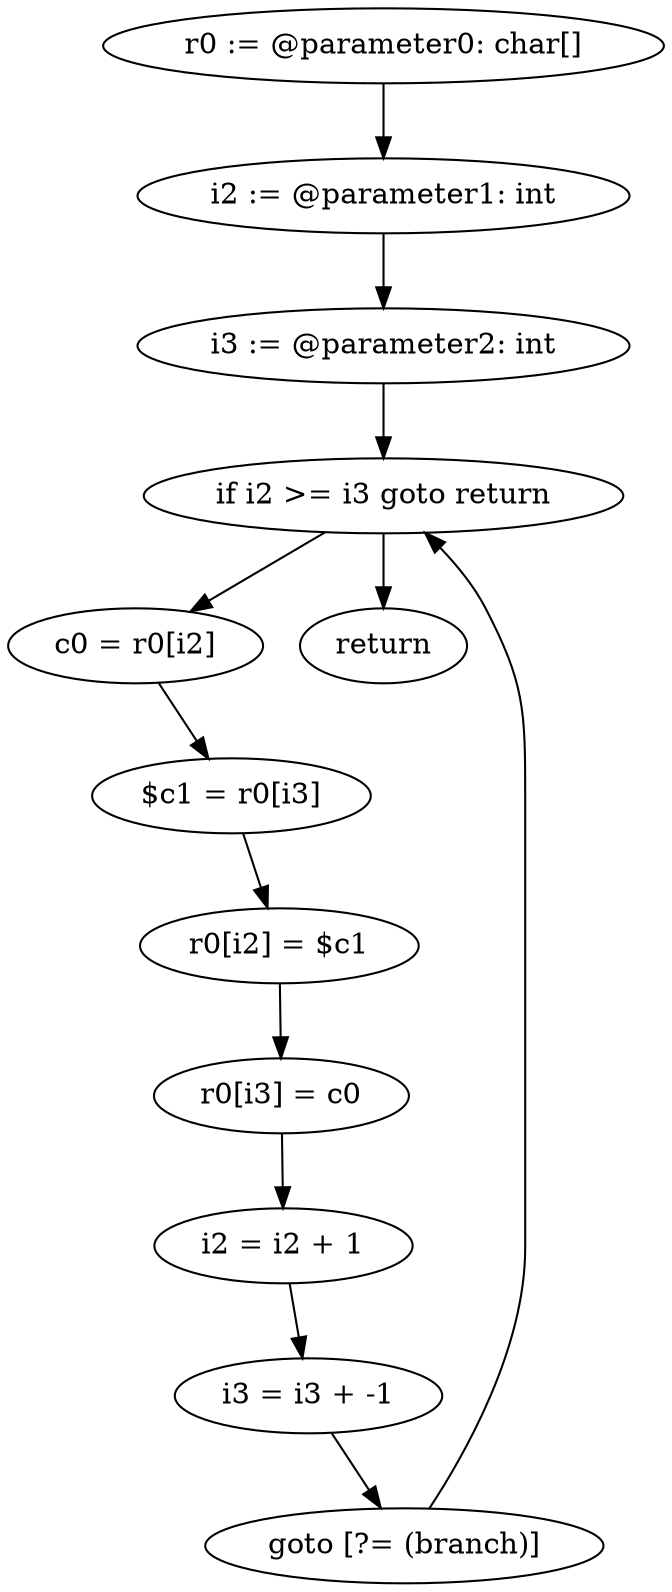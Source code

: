 digraph "unitGraph" {
    "r0 := @parameter0: char[]"
    "i2 := @parameter1: int"
    "i3 := @parameter2: int"
    "if i2 >= i3 goto return"
    "c0 = r0[i2]"
    "$c1 = r0[i3]"
    "r0[i2] = $c1"
    "r0[i3] = c0"
    "i2 = i2 + 1"
    "i3 = i3 + -1"
    "goto [?= (branch)]"
    "return"
    "r0 := @parameter0: char[]"->"i2 := @parameter1: int";
    "i2 := @parameter1: int"->"i3 := @parameter2: int";
    "i3 := @parameter2: int"->"if i2 >= i3 goto return";
    "if i2 >= i3 goto return"->"c0 = r0[i2]";
    "if i2 >= i3 goto return"->"return";
    "c0 = r0[i2]"->"$c1 = r0[i3]";
    "$c1 = r0[i3]"->"r0[i2] = $c1";
    "r0[i2] = $c1"->"r0[i3] = c0";
    "r0[i3] = c0"->"i2 = i2 + 1";
    "i2 = i2 + 1"->"i3 = i3 + -1";
    "i3 = i3 + -1"->"goto [?= (branch)]";
    "goto [?= (branch)]"->"if i2 >= i3 goto return";
}

